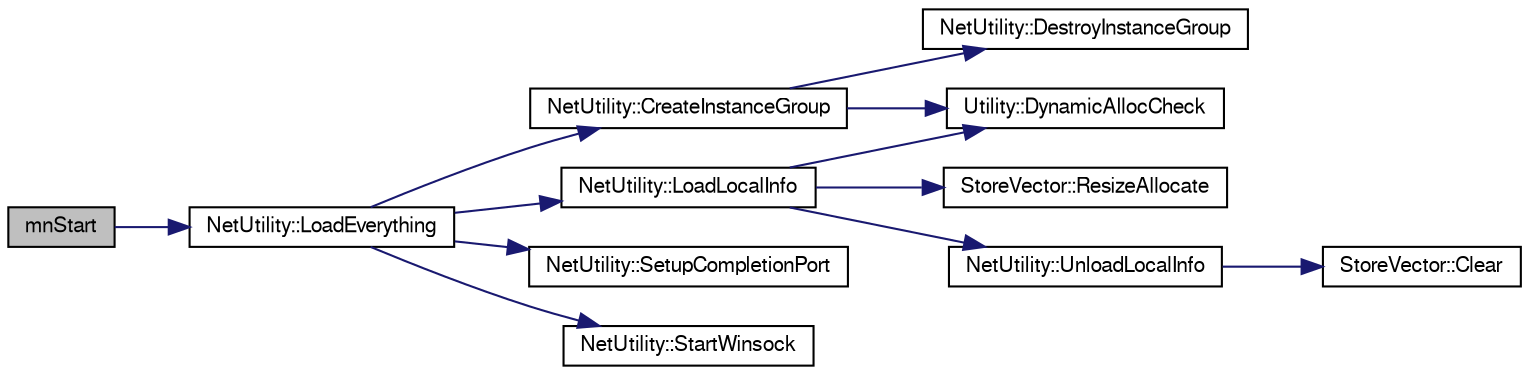 digraph G
{
  edge [fontname="FreeSans",fontsize="10",labelfontname="FreeSans",labelfontsize="10"];
  node [fontname="FreeSans",fontsize="10",shape=record];
  rankdir=LR;
  Node1 [label="mnStart",height=0.2,width=0.4,color="black", fillcolor="grey75", style="filled" fontcolor="black"];
  Node1 -> Node2 [color="midnightblue",fontsize="10",style="solid",fontname="FreeSans"];
  Node2 [label="NetUtility::LoadEverything",height=0.2,width=0.4,color="black", fillcolor="white", style="filled",URL="$class_net_utility.html#a0e67f2b38e5dd236c597eb6b1a51a39e"];
  Node2 -> Node3 [color="midnightblue",fontsize="10",style="solid",fontname="FreeSans"];
  Node3 [label="NetUtility::CreateInstanceGroup",height=0.2,width=0.4,color="black", fillcolor="white", style="filled",URL="$class_net_utility.html#a38666920bbd1d7dd972f5f9129e72be7"];
  Node3 -> Node4 [color="midnightblue",fontsize="10",style="solid",fontname="FreeSans"];
  Node4 [label="NetUtility::DestroyInstanceGroup",height=0.2,width=0.4,color="black", fillcolor="white", style="filled",URL="$class_net_utility.html#a485f7c662aa0f79182939d918d588f54"];
  Node3 -> Node5 [color="midnightblue",fontsize="10",style="solid",fontname="FreeSans"];
  Node5 [label="Utility::DynamicAllocCheck",height=0.2,width=0.4,color="black", fillcolor="white", style="filled",URL="$class_utility.html#ae9b88a37dc2e95519c938e673dd3de2c"];
  Node2 -> Node6 [color="midnightblue",fontsize="10",style="solid",fontname="FreeSans"];
  Node6 [label="NetUtility::LoadLocalInfo",height=0.2,width=0.4,color="black", fillcolor="white", style="filled",URL="$class_net_utility.html#a4a35e8694ff38e90f3b84c81ac108300"];
  Node6 -> Node5 [color="midnightblue",fontsize="10",style="solid",fontname="FreeSans"];
  Node6 -> Node7 [color="midnightblue",fontsize="10",style="solid",fontname="FreeSans"];
  Node7 [label="StoreVector::ResizeAllocate",height=0.2,width=0.4,color="black", fillcolor="white", style="filled",URL="$class_store_vector.html#a1543ced25b1b5f154462d3f274434bad"];
  Node6 -> Node8 [color="midnightblue",fontsize="10",style="solid",fontname="FreeSans"];
  Node8 [label="NetUtility::UnloadLocalInfo",height=0.2,width=0.4,color="black", fillcolor="white", style="filled",URL="$class_net_utility.html#aec9d16aa859066548409b9b692077b49"];
  Node8 -> Node9 [color="midnightblue",fontsize="10",style="solid",fontname="FreeSans"];
  Node9 [label="StoreVector::Clear",height=0.2,width=0.4,color="black", fillcolor="white", style="filled",URL="$class_store_vector.html#af8d4e0f9a234f66dcb47ea6d3fc8b79e"];
  Node2 -> Node10 [color="midnightblue",fontsize="10",style="solid",fontname="FreeSans"];
  Node10 [label="NetUtility::SetupCompletionPort",height=0.2,width=0.4,color="black", fillcolor="white", style="filled",URL="$class_net_utility.html#aa6103c1b3d6f5b366c0903ba7b22a625"];
  Node2 -> Node11 [color="midnightblue",fontsize="10",style="solid",fontname="FreeSans"];
  Node11 [label="NetUtility::StartWinsock",height=0.2,width=0.4,color="black", fillcolor="white", style="filled",URL="$class_net_utility.html#a02950745d0116653291f28817b896386"];
}
